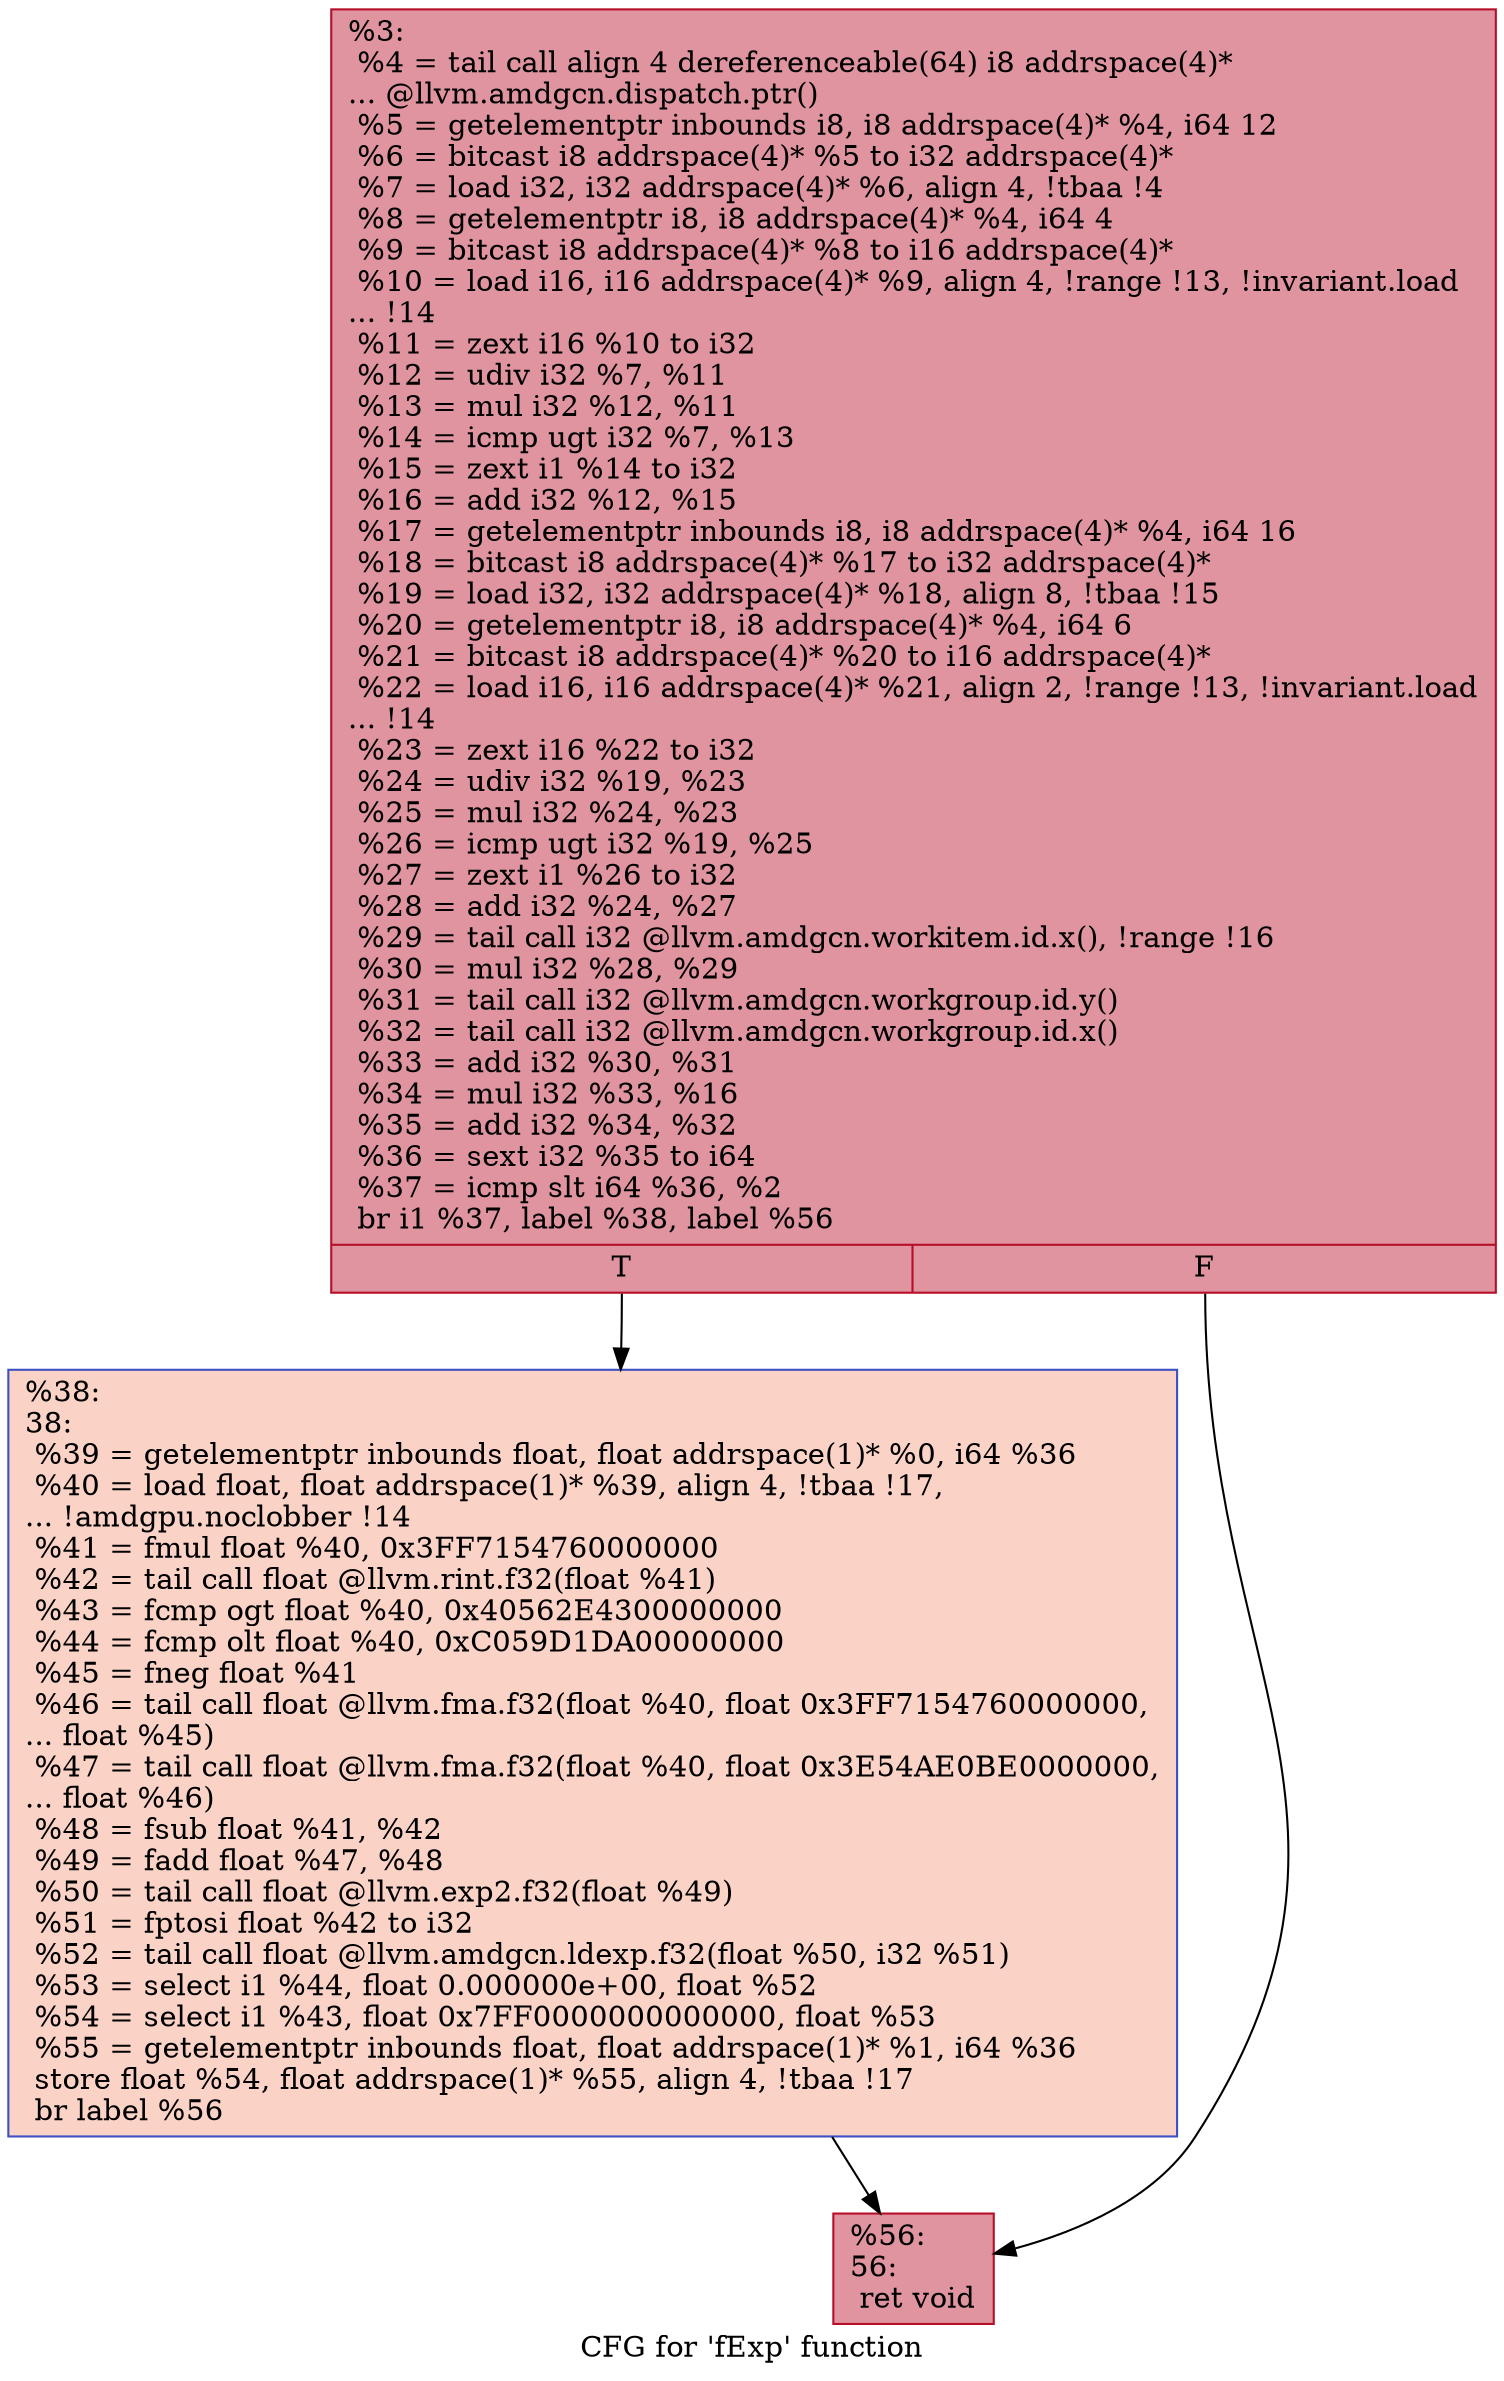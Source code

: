 digraph "CFG for 'fExp' function" {
	label="CFG for 'fExp' function";

	Node0x5ddfaf0 [shape=record,color="#b70d28ff", style=filled, fillcolor="#b70d2870",label="{%3:\l  %4 = tail call align 4 dereferenceable(64) i8 addrspace(4)*\l... @llvm.amdgcn.dispatch.ptr()\l  %5 = getelementptr inbounds i8, i8 addrspace(4)* %4, i64 12\l  %6 = bitcast i8 addrspace(4)* %5 to i32 addrspace(4)*\l  %7 = load i32, i32 addrspace(4)* %6, align 4, !tbaa !4\l  %8 = getelementptr i8, i8 addrspace(4)* %4, i64 4\l  %9 = bitcast i8 addrspace(4)* %8 to i16 addrspace(4)*\l  %10 = load i16, i16 addrspace(4)* %9, align 4, !range !13, !invariant.load\l... !14\l  %11 = zext i16 %10 to i32\l  %12 = udiv i32 %7, %11\l  %13 = mul i32 %12, %11\l  %14 = icmp ugt i32 %7, %13\l  %15 = zext i1 %14 to i32\l  %16 = add i32 %12, %15\l  %17 = getelementptr inbounds i8, i8 addrspace(4)* %4, i64 16\l  %18 = bitcast i8 addrspace(4)* %17 to i32 addrspace(4)*\l  %19 = load i32, i32 addrspace(4)* %18, align 8, !tbaa !15\l  %20 = getelementptr i8, i8 addrspace(4)* %4, i64 6\l  %21 = bitcast i8 addrspace(4)* %20 to i16 addrspace(4)*\l  %22 = load i16, i16 addrspace(4)* %21, align 2, !range !13, !invariant.load\l... !14\l  %23 = zext i16 %22 to i32\l  %24 = udiv i32 %19, %23\l  %25 = mul i32 %24, %23\l  %26 = icmp ugt i32 %19, %25\l  %27 = zext i1 %26 to i32\l  %28 = add i32 %24, %27\l  %29 = tail call i32 @llvm.amdgcn.workitem.id.x(), !range !16\l  %30 = mul i32 %28, %29\l  %31 = tail call i32 @llvm.amdgcn.workgroup.id.y()\l  %32 = tail call i32 @llvm.amdgcn.workgroup.id.x()\l  %33 = add i32 %30, %31\l  %34 = mul i32 %33, %16\l  %35 = add i32 %34, %32\l  %36 = sext i32 %35 to i64\l  %37 = icmp slt i64 %36, %2\l  br i1 %37, label %38, label %56\l|{<s0>T|<s1>F}}"];
	Node0x5ddfaf0:s0 -> Node0x5de38d0;
	Node0x5ddfaf0:s1 -> Node0x5de3960;
	Node0x5de38d0 [shape=record,color="#3d50c3ff", style=filled, fillcolor="#f59c7d70",label="{%38:\l38:                                               \l  %39 = getelementptr inbounds float, float addrspace(1)* %0, i64 %36\l  %40 = load float, float addrspace(1)* %39, align 4, !tbaa !17,\l... !amdgpu.noclobber !14\l  %41 = fmul float %40, 0x3FF7154760000000\l  %42 = tail call float @llvm.rint.f32(float %41)\l  %43 = fcmp ogt float %40, 0x40562E4300000000\l  %44 = fcmp olt float %40, 0xC059D1DA00000000\l  %45 = fneg float %41\l  %46 = tail call float @llvm.fma.f32(float %40, float 0x3FF7154760000000,\l... float %45)\l  %47 = tail call float @llvm.fma.f32(float %40, float 0x3E54AE0BE0000000,\l... float %46)\l  %48 = fsub float %41, %42\l  %49 = fadd float %47, %48\l  %50 = tail call float @llvm.exp2.f32(float %49)\l  %51 = fptosi float %42 to i32\l  %52 = tail call float @llvm.amdgcn.ldexp.f32(float %50, i32 %51)\l  %53 = select i1 %44, float 0.000000e+00, float %52\l  %54 = select i1 %43, float 0x7FF0000000000000, float %53\l  %55 = getelementptr inbounds float, float addrspace(1)* %1, i64 %36\l  store float %54, float addrspace(1)* %55, align 4, !tbaa !17\l  br label %56\l}"];
	Node0x5de38d0 -> Node0x5de3960;
	Node0x5de3960 [shape=record,color="#b70d28ff", style=filled, fillcolor="#b70d2870",label="{%56:\l56:                                               \l  ret void\l}"];
}
